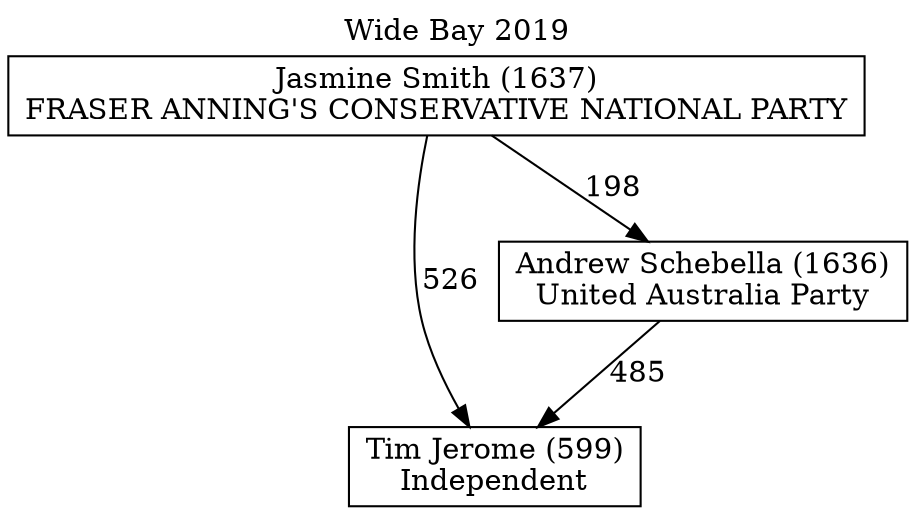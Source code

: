// House preference flow
digraph "Tim Jerome (599)_Wide Bay_2019" {
	graph [label="Wide Bay 2019" labelloc=t mclimit=10]
	node [shape=box]
	"Tim Jerome (599)" [label="Tim Jerome (599)
Independent"]
	"Andrew Schebella (1636)" [label="Andrew Schebella (1636)
United Australia Party"]
	"Jasmine Smith (1637)" [label="Jasmine Smith (1637)
FRASER ANNING'S CONSERVATIVE NATIONAL PARTY"]
	"Andrew Schebella (1636)" -> "Tim Jerome (599)" [label=485]
	"Jasmine Smith (1637)" -> "Andrew Schebella (1636)" [label=198]
	"Jasmine Smith (1637)" -> "Tim Jerome (599)" [label=526]
}
